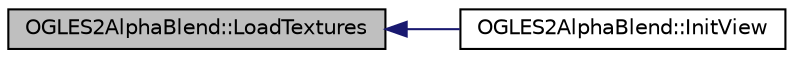 digraph "OGLES2AlphaBlend::LoadTextures"
{
  edge [fontname="Helvetica",fontsize="10",labelfontname="Helvetica",labelfontsize="10"];
  node [fontname="Helvetica",fontsize="10",shape=record];
  rankdir="LR";
  Node1 [label="OGLES2AlphaBlend::LoadTextures",height=0.2,width=0.4,color="black", fillcolor="grey75", style="filled", fontcolor="black"];
  Node1 -> Node2 [dir="back",color="midnightblue",fontsize="10",style="solid",fontname="Helvetica"];
  Node2 [label="OGLES2AlphaBlend::InitView",height=0.2,width=0.4,color="black", fillcolor="white", style="filled",URL="$class_o_g_l_e_s2_alpha_blend.html#ae12cde52d934d877320ada08767b7c23"];
}
